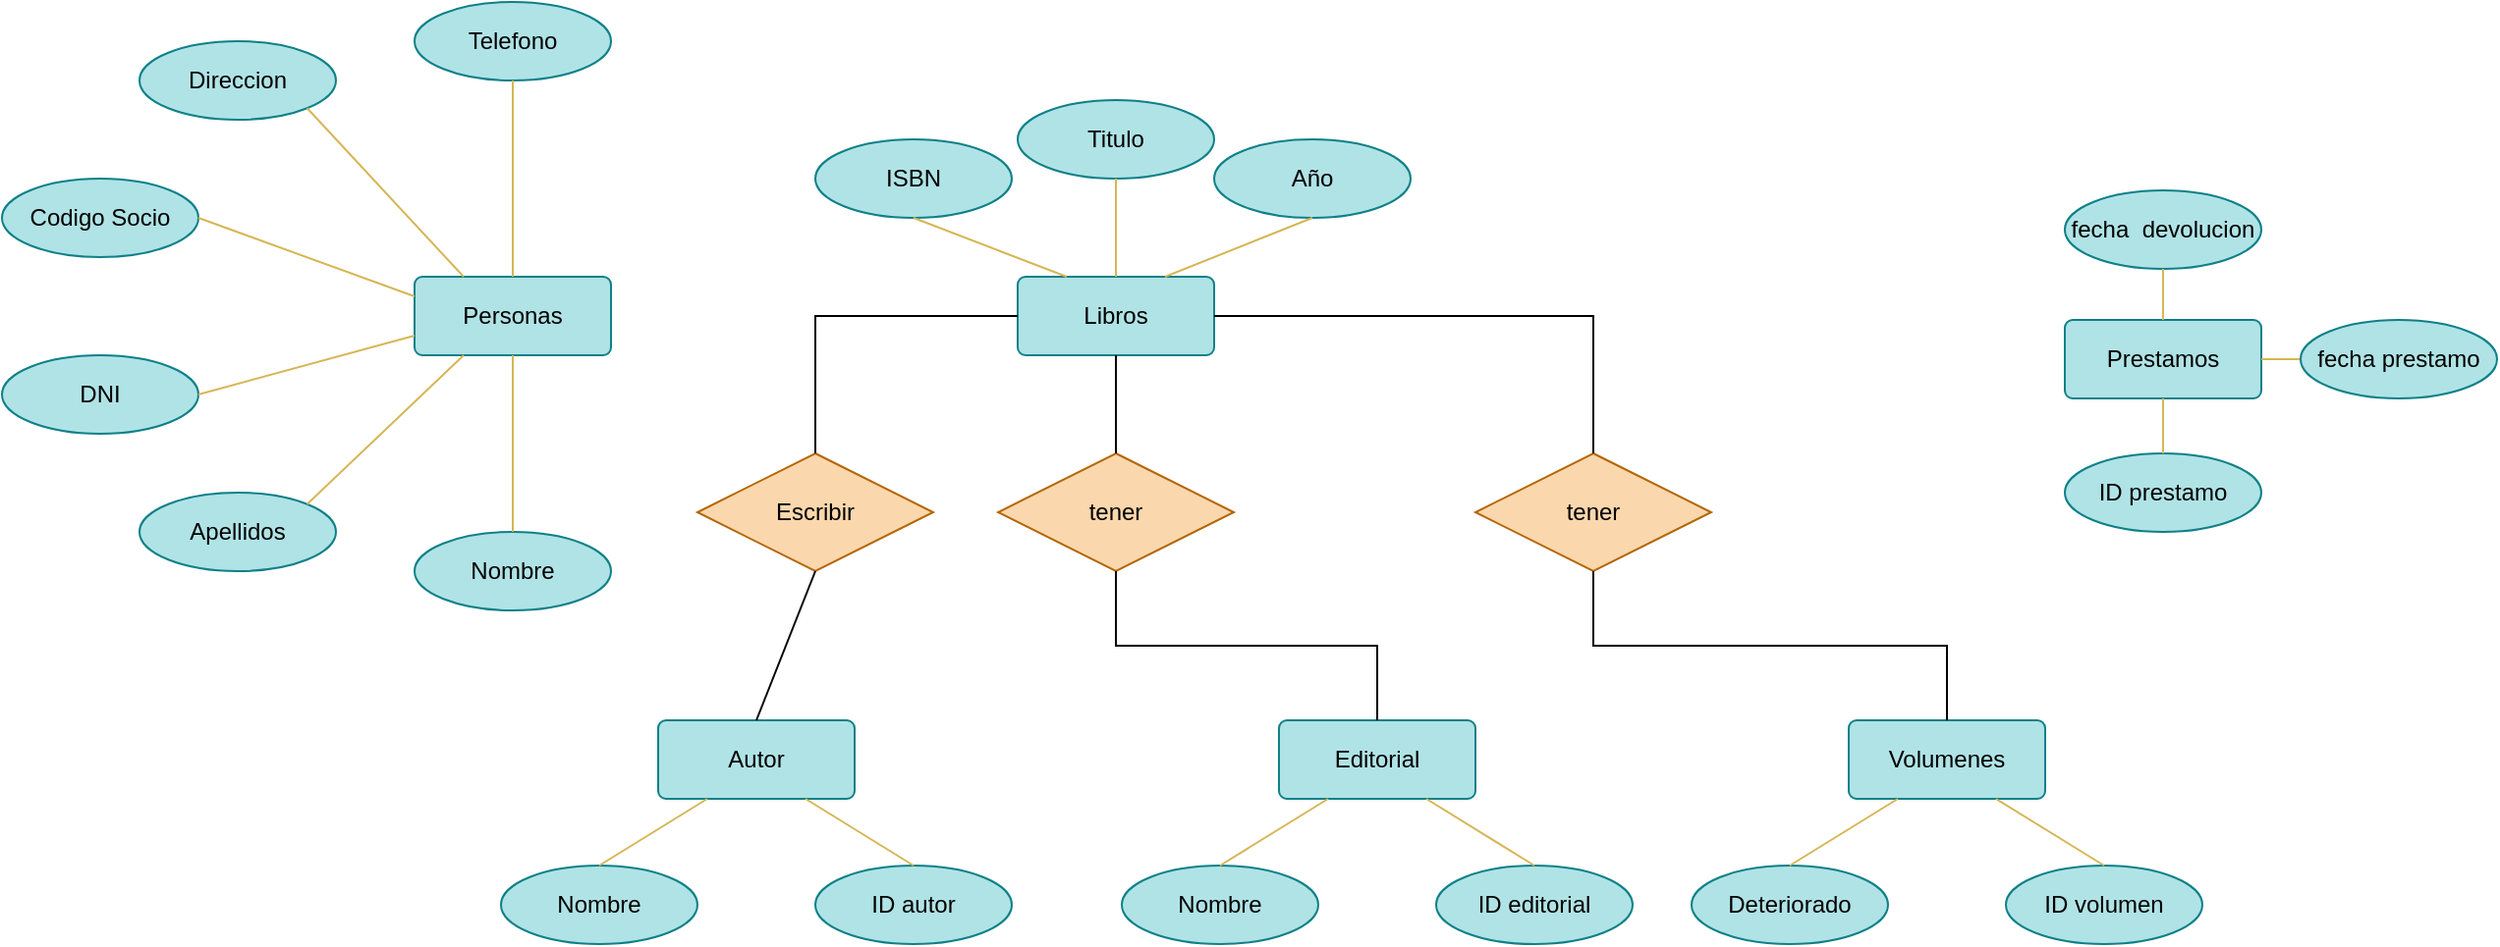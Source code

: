 <mxfile version="21.7.1" type="github">
  <diagram name="Página-1" id="_RUF-M6HG5x_qtiw6F-5">
    <mxGraphModel dx="1257" dy="737" grid="1" gridSize="10" guides="1" tooltips="1" connect="1" arrows="1" fold="1" page="1" pageScale="1" pageWidth="827" pageHeight="1169" math="0" shadow="0">
      <root>
        <mxCell id="0" />
        <mxCell id="1" parent="0" />
        <mxCell id="2q3YrmP-40-0muAZAwQs-14" value="Personas" style="rounded=1;arcSize=10;whiteSpace=wrap;html=1;align=center;fillColor=#b0e3e6;strokeColor=#0e8088;" vertex="1" parent="1">
          <mxGeometry x="240" y="160" width="100" height="40" as="geometry" />
        </mxCell>
        <mxCell id="2q3YrmP-40-0muAZAwQs-15" value="Codigo Socio" style="ellipse;whiteSpace=wrap;html=1;align=center;fillColor=#b0e3e6;strokeColor=#0e8088;" vertex="1" parent="1">
          <mxGeometry x="30" y="110" width="100" height="40" as="geometry" />
        </mxCell>
        <mxCell id="2q3YrmP-40-0muAZAwQs-17" value="" style="endArrow=none;html=1;rounded=0;exitX=1;exitY=0.5;exitDx=0;exitDy=0;entryX=0;entryY=0.25;entryDx=0;entryDy=0;fillColor=#fff2cc;strokeColor=#d6b656;gradientColor=#ffd966;" edge="1" parent="1" source="2q3YrmP-40-0muAZAwQs-15" target="2q3YrmP-40-0muAZAwQs-14">
          <mxGeometry relative="1" as="geometry">
            <mxPoint x="480" y="330" as="sourcePoint" />
            <mxPoint x="380" y="280" as="targetPoint" />
          </mxGeometry>
        </mxCell>
        <mxCell id="2q3YrmP-40-0muAZAwQs-18" value="DNI" style="ellipse;whiteSpace=wrap;html=1;align=center;fillColor=#b0e3e6;strokeColor=#0e8088;" vertex="1" parent="1">
          <mxGeometry x="30" y="200" width="100" height="40" as="geometry" />
        </mxCell>
        <mxCell id="2q3YrmP-40-0muAZAwQs-19" value="" style="endArrow=none;html=1;rounded=0;entryX=1;entryY=0.5;entryDx=0;entryDy=0;exitX=0;exitY=0.75;exitDx=0;exitDy=0;fillColor=#fff2cc;strokeColor=#d6b656;gradientColor=#ffd966;" edge="1" parent="1" source="2q3YrmP-40-0muAZAwQs-14" target="2q3YrmP-40-0muAZAwQs-18">
          <mxGeometry relative="1" as="geometry">
            <mxPoint x="430" y="310" as="sourcePoint" />
            <mxPoint x="490" y="470" as="targetPoint" />
          </mxGeometry>
        </mxCell>
        <mxCell id="2q3YrmP-40-0muAZAwQs-20" value="Direccion" style="ellipse;whiteSpace=wrap;html=1;align=center;fillColor=#b0e3e6;strokeColor=#0e8088;" vertex="1" parent="1">
          <mxGeometry x="100" y="40" width="100" height="40" as="geometry" />
        </mxCell>
        <mxCell id="2q3YrmP-40-0muAZAwQs-21" value="Telefono" style="ellipse;whiteSpace=wrap;html=1;align=center;fillColor=#b0e3e6;strokeColor=#0e8088;" vertex="1" parent="1">
          <mxGeometry x="240" y="20" width="100" height="40" as="geometry" />
        </mxCell>
        <mxCell id="2q3YrmP-40-0muAZAwQs-22" value="Nombre" style="ellipse;whiteSpace=wrap;html=1;align=center;fillColor=#b0e3e6;strokeColor=#0e8088;" vertex="1" parent="1">
          <mxGeometry x="240" y="290" width="100" height="40" as="geometry" />
        </mxCell>
        <mxCell id="2q3YrmP-40-0muAZAwQs-23" value="Apellidos" style="ellipse;whiteSpace=wrap;html=1;align=center;fillColor=#b0e3e6;strokeColor=#0e8088;" vertex="1" parent="1">
          <mxGeometry x="100" y="270" width="100" height="40" as="geometry" />
        </mxCell>
        <mxCell id="2q3YrmP-40-0muAZAwQs-24" value="" style="endArrow=none;html=1;rounded=0;exitX=0.25;exitY=1;exitDx=0;exitDy=0;entryX=1;entryY=0;entryDx=0;entryDy=0;fillColor=#fff2cc;strokeColor=#d6b656;gradientColor=#ffd966;" edge="1" parent="1" source="2q3YrmP-40-0muAZAwQs-14" target="2q3YrmP-40-0muAZAwQs-23">
          <mxGeometry relative="1" as="geometry">
            <mxPoint x="330" y="370" as="sourcePoint" />
            <mxPoint x="490" y="370" as="targetPoint" />
          </mxGeometry>
        </mxCell>
        <mxCell id="2q3YrmP-40-0muAZAwQs-25" value="" style="endArrow=none;html=1;rounded=0;exitX=0.5;exitY=1;exitDx=0;exitDy=0;entryX=0.5;entryY=0;entryDx=0;entryDy=0;fillColor=#fff2cc;strokeColor=#d6b656;gradientColor=#ffd966;" edge="1" parent="1" source="2q3YrmP-40-0muAZAwQs-14" target="2q3YrmP-40-0muAZAwQs-22">
          <mxGeometry relative="1" as="geometry">
            <mxPoint x="330" y="370" as="sourcePoint" />
            <mxPoint x="490" y="370" as="targetPoint" />
          </mxGeometry>
        </mxCell>
        <mxCell id="2q3YrmP-40-0muAZAwQs-26" value="" style="endArrow=none;html=1;rounded=0;exitX=0.5;exitY=0;exitDx=0;exitDy=0;entryX=0.5;entryY=1;entryDx=0;entryDy=0;fillColor=#fff2cc;strokeColor=#d6b656;gradientColor=#ffd966;" edge="1" parent="1" source="2q3YrmP-40-0muAZAwQs-14" target="2q3YrmP-40-0muAZAwQs-21">
          <mxGeometry relative="1" as="geometry">
            <mxPoint x="330" y="370" as="sourcePoint" />
            <mxPoint x="490" y="370" as="targetPoint" />
          </mxGeometry>
        </mxCell>
        <mxCell id="2q3YrmP-40-0muAZAwQs-27" value="" style="endArrow=none;html=1;rounded=0;entryX=0.25;entryY=0;entryDx=0;entryDy=0;fillColor=#fff2cc;strokeColor=#d6b656;gradientColor=#ffd966;exitX=1;exitY=1;exitDx=0;exitDy=0;" edge="1" parent="1" source="2q3YrmP-40-0muAZAwQs-20" target="2q3YrmP-40-0muAZAwQs-14">
          <mxGeometry relative="1" as="geometry">
            <mxPoint x="330" y="270" as="sourcePoint" />
            <mxPoint x="490" y="270" as="targetPoint" />
          </mxGeometry>
        </mxCell>
        <mxCell id="2q3YrmP-40-0muAZAwQs-28" value="Libros" style="rounded=1;arcSize=10;whiteSpace=wrap;html=1;align=center;fillColor=#b0e3e6;strokeColor=#0e8088;" vertex="1" parent="1">
          <mxGeometry x="547" y="160" width="100" height="40" as="geometry" />
        </mxCell>
        <mxCell id="2q3YrmP-40-0muAZAwQs-29" value="Titulo" style="ellipse;whiteSpace=wrap;html=1;align=center;fillColor=#b0e3e6;strokeColor=#0e8088;" vertex="1" parent="1">
          <mxGeometry x="547" y="70" width="100" height="40" as="geometry" />
        </mxCell>
        <mxCell id="2q3YrmP-40-0muAZAwQs-31" value="ISBN" style="ellipse;whiteSpace=wrap;html=1;align=center;fillColor=#b0e3e6;strokeColor=#0e8088;" vertex="1" parent="1">
          <mxGeometry x="444" y="90" width="100" height="40" as="geometry" />
        </mxCell>
        <mxCell id="2q3YrmP-40-0muAZAwQs-32" value="Año" style="ellipse;whiteSpace=wrap;html=1;align=center;fillColor=#b0e3e6;strokeColor=#0e8088;" vertex="1" parent="1">
          <mxGeometry x="647" y="90" width="100" height="40" as="geometry" />
        </mxCell>
        <mxCell id="2q3YrmP-40-0muAZAwQs-35" value="" style="endArrow=none;html=1;rounded=0;exitX=0.5;exitY=1;exitDx=0;exitDy=0;entryX=0.5;entryY=0;entryDx=0;entryDy=0;fillColor=#fff2cc;strokeColor=#d6b656;gradientColor=#ffd966;" edge="1" parent="1" source="2q3YrmP-40-0muAZAwQs-29" target="2q3YrmP-40-0muAZAwQs-28">
          <mxGeometry relative="1" as="geometry">
            <mxPoint x="517" y="180" as="sourcePoint" />
            <mxPoint x="677" y="180" as="targetPoint" />
          </mxGeometry>
        </mxCell>
        <mxCell id="2q3YrmP-40-0muAZAwQs-36" value="" style="endArrow=none;html=1;rounded=0;exitX=0.5;exitY=1;exitDx=0;exitDy=0;entryX=0.75;entryY=0;entryDx=0;entryDy=0;fillColor=#fff2cc;strokeColor=#d6b656;gradientColor=#ffd966;" edge="1" parent="1" source="2q3YrmP-40-0muAZAwQs-32" target="2q3YrmP-40-0muAZAwQs-28">
          <mxGeometry relative="1" as="geometry">
            <mxPoint x="517" y="180" as="sourcePoint" />
            <mxPoint x="677" y="180" as="targetPoint" />
          </mxGeometry>
        </mxCell>
        <mxCell id="2q3YrmP-40-0muAZAwQs-39" value="" style="endArrow=none;html=1;rounded=0;entryX=0.5;entryY=1;entryDx=0;entryDy=0;exitX=0.25;exitY=0;exitDx=0;exitDy=0;fillColor=#fff2cc;strokeColor=#d6b656;gradientColor=#ffd966;" edge="1" parent="1" source="2q3YrmP-40-0muAZAwQs-28" target="2q3YrmP-40-0muAZAwQs-31">
          <mxGeometry relative="1" as="geometry">
            <mxPoint x="327" y="140" as="sourcePoint" />
            <mxPoint x="487" y="140" as="targetPoint" />
          </mxGeometry>
        </mxCell>
        <mxCell id="2q3YrmP-40-0muAZAwQs-40" value="Autor" style="rounded=1;arcSize=10;whiteSpace=wrap;html=1;align=center;fillColor=#b0e3e6;strokeColor=#0e8088;" vertex="1" parent="1">
          <mxGeometry x="364" y="386" width="100" height="40" as="geometry" />
        </mxCell>
        <mxCell id="2q3YrmP-40-0muAZAwQs-41" value="Nombre" style="ellipse;whiteSpace=wrap;html=1;align=center;fillColor=#b0e3e6;strokeColor=#0e8088;" vertex="1" parent="1">
          <mxGeometry x="284" y="460" width="100" height="40" as="geometry" />
        </mxCell>
        <mxCell id="2q3YrmP-40-0muAZAwQs-42" value="ID autor" style="ellipse;whiteSpace=wrap;html=1;align=center;fillColor=#b0e3e6;strokeColor=#0e8088;" vertex="1" parent="1">
          <mxGeometry x="444" y="460" width="100" height="40" as="geometry" />
        </mxCell>
        <mxCell id="2q3YrmP-40-0muAZAwQs-43" value="" style="endArrow=none;html=1;rounded=0;exitX=0.25;exitY=1;exitDx=0;exitDy=0;entryX=0.5;entryY=0;entryDx=0;entryDy=0;fillColor=#fff2cc;strokeColor=#d6b656;gradientColor=#ffd966;" edge="1" parent="1" source="2q3YrmP-40-0muAZAwQs-40" target="2q3YrmP-40-0muAZAwQs-41">
          <mxGeometry relative="1" as="geometry">
            <mxPoint x="274" y="546" as="sourcePoint" />
            <mxPoint x="434" y="546" as="targetPoint" />
          </mxGeometry>
        </mxCell>
        <mxCell id="2q3YrmP-40-0muAZAwQs-44" value="" style="endArrow=none;html=1;rounded=0;exitX=0.75;exitY=1;exitDx=0;exitDy=0;entryX=0.5;entryY=0;entryDx=0;entryDy=0;fillColor=#fff2cc;strokeColor=#d6b656;gradientColor=#ffd966;" edge="1" parent="1" source="2q3YrmP-40-0muAZAwQs-40" target="2q3YrmP-40-0muAZAwQs-42">
          <mxGeometry relative="1" as="geometry">
            <mxPoint x="399" y="436" as="sourcePoint" />
            <mxPoint x="384" y="506" as="targetPoint" />
          </mxGeometry>
        </mxCell>
        <mxCell id="2q3YrmP-40-0muAZAwQs-45" value="Editorial" style="rounded=1;arcSize=10;whiteSpace=wrap;html=1;align=center;fillColor=#b0e3e6;strokeColor=#0e8088;" vertex="1" parent="1">
          <mxGeometry x="680" y="386" width="100" height="40" as="geometry" />
        </mxCell>
        <mxCell id="2q3YrmP-40-0muAZAwQs-46" value="Nombre" style="ellipse;whiteSpace=wrap;html=1;align=center;fillColor=#b0e3e6;strokeColor=#0e8088;" vertex="1" parent="1">
          <mxGeometry x="600" y="460" width="100" height="40" as="geometry" />
        </mxCell>
        <mxCell id="2q3YrmP-40-0muAZAwQs-47" value="ID editorial" style="ellipse;whiteSpace=wrap;html=1;align=center;fillColor=#b0e3e6;strokeColor=#0e8088;" vertex="1" parent="1">
          <mxGeometry x="760" y="460" width="100" height="40" as="geometry" />
        </mxCell>
        <mxCell id="2q3YrmP-40-0muAZAwQs-48" value="" style="endArrow=none;html=1;rounded=0;exitX=0.25;exitY=1;exitDx=0;exitDy=0;entryX=0.5;entryY=0;entryDx=0;entryDy=0;fillColor=#fff2cc;strokeColor=#d6b656;gradientColor=#ffd966;" edge="1" parent="1" source="2q3YrmP-40-0muAZAwQs-45" target="2q3YrmP-40-0muAZAwQs-46">
          <mxGeometry relative="1" as="geometry">
            <mxPoint x="590" y="546" as="sourcePoint" />
            <mxPoint x="750" y="546" as="targetPoint" />
          </mxGeometry>
        </mxCell>
        <mxCell id="2q3YrmP-40-0muAZAwQs-49" value="" style="endArrow=none;html=1;rounded=0;exitX=0.75;exitY=1;exitDx=0;exitDy=0;entryX=0.5;entryY=0;entryDx=0;entryDy=0;fillColor=#fff2cc;strokeColor=#d6b656;gradientColor=#ffd966;" edge="1" parent="1" source="2q3YrmP-40-0muAZAwQs-45" target="2q3YrmP-40-0muAZAwQs-47">
          <mxGeometry relative="1" as="geometry">
            <mxPoint x="715" y="436" as="sourcePoint" />
            <mxPoint x="700" y="506" as="targetPoint" />
          </mxGeometry>
        </mxCell>
        <mxCell id="2q3YrmP-40-0muAZAwQs-51" value="Volumenes" style="rounded=1;arcSize=10;whiteSpace=wrap;html=1;align=center;fillColor=#b0e3e6;strokeColor=#0e8088;" vertex="1" parent="1">
          <mxGeometry x="970" y="386" width="100" height="40" as="geometry" />
        </mxCell>
        <mxCell id="2q3YrmP-40-0muAZAwQs-52" value="Deteriorado" style="ellipse;whiteSpace=wrap;html=1;align=center;fillColor=#b0e3e6;strokeColor=#0e8088;" vertex="1" parent="1">
          <mxGeometry x="890" y="460" width="100" height="40" as="geometry" />
        </mxCell>
        <mxCell id="2q3YrmP-40-0muAZAwQs-53" value="ID volumen" style="ellipse;whiteSpace=wrap;html=1;align=center;fillColor=#b0e3e6;strokeColor=#0e8088;" vertex="1" parent="1">
          <mxGeometry x="1050" y="460" width="100" height="40" as="geometry" />
        </mxCell>
        <mxCell id="2q3YrmP-40-0muAZAwQs-54" value="" style="endArrow=none;html=1;rounded=0;exitX=0.25;exitY=1;exitDx=0;exitDy=0;entryX=0.5;entryY=0;entryDx=0;entryDy=0;fillColor=#fff2cc;strokeColor=#d6b656;gradientColor=#ffd966;" edge="1" parent="1" source="2q3YrmP-40-0muAZAwQs-51" target="2q3YrmP-40-0muAZAwQs-52">
          <mxGeometry relative="1" as="geometry">
            <mxPoint x="880" y="546" as="sourcePoint" />
            <mxPoint x="1040" y="546" as="targetPoint" />
          </mxGeometry>
        </mxCell>
        <mxCell id="2q3YrmP-40-0muAZAwQs-55" value="" style="endArrow=none;html=1;rounded=0;exitX=0.75;exitY=1;exitDx=0;exitDy=0;entryX=0.5;entryY=0;entryDx=0;entryDy=0;fillColor=#fff2cc;strokeColor=#d6b656;gradientColor=#ffd966;" edge="1" parent="1" source="2q3YrmP-40-0muAZAwQs-51" target="2q3YrmP-40-0muAZAwQs-53">
          <mxGeometry relative="1" as="geometry">
            <mxPoint x="1005" y="436" as="sourcePoint" />
            <mxPoint x="990" y="506" as="targetPoint" />
          </mxGeometry>
        </mxCell>
        <mxCell id="2q3YrmP-40-0muAZAwQs-56" value="Prestamos" style="rounded=1;arcSize=10;whiteSpace=wrap;html=1;align=center;fillColor=#b0e3e6;strokeColor=#0e8088;" vertex="1" parent="1">
          <mxGeometry x="1080" y="182" width="100" height="40" as="geometry" />
        </mxCell>
        <mxCell id="2q3YrmP-40-0muAZAwQs-57" value="ID prestamo" style="ellipse;whiteSpace=wrap;html=1;align=center;fillColor=#b0e3e6;strokeColor=#0e8088;" vertex="1" parent="1">
          <mxGeometry x="1080" y="250" width="100" height="40" as="geometry" />
        </mxCell>
        <mxCell id="2q3YrmP-40-0muAZAwQs-59" value="" style="endArrow=none;html=1;rounded=0;exitX=0.5;exitY=1;exitDx=0;exitDy=0;fillColor=#fff2cc;strokeColor=#d6b656;gradientColor=#ffd966;entryX=0.5;entryY=0;entryDx=0;entryDy=0;" edge="1" parent="1" source="2q3YrmP-40-0muAZAwQs-56" target="2q3YrmP-40-0muAZAwQs-57">
          <mxGeometry relative="1" as="geometry">
            <mxPoint x="990" y="342" as="sourcePoint" />
            <mxPoint x="1130" y="246" as="targetPoint" />
          </mxGeometry>
        </mxCell>
        <mxCell id="2q3YrmP-40-0muAZAwQs-60" value="" style="endArrow=none;html=1;rounded=0;exitX=1;exitY=0.5;exitDx=0;exitDy=0;entryX=0;entryY=0.5;entryDx=0;entryDy=0;fillColor=#fff2cc;strokeColor=#d6b656;gradientColor=#ffd966;" edge="1" parent="1" source="2q3YrmP-40-0muAZAwQs-56" target="2q3YrmP-40-0muAZAwQs-62">
          <mxGeometry relative="1" as="geometry">
            <mxPoint x="1115" y="232" as="sourcePoint" />
            <mxPoint x="1210" y="256" as="targetPoint" />
          </mxGeometry>
        </mxCell>
        <mxCell id="2q3YrmP-40-0muAZAwQs-61" value="fecha&amp;nbsp; devolucion" style="ellipse;whiteSpace=wrap;html=1;align=center;fillColor=#b0e3e6;strokeColor=#0e8088;" vertex="1" parent="1">
          <mxGeometry x="1080" y="116" width="100" height="40" as="geometry" />
        </mxCell>
        <mxCell id="2q3YrmP-40-0muAZAwQs-62" value="fecha prestamo" style="ellipse;whiteSpace=wrap;html=1;align=center;fillColor=#b0e3e6;strokeColor=#0e8088;" vertex="1" parent="1">
          <mxGeometry x="1200" y="182" width="100" height="40" as="geometry" />
        </mxCell>
        <mxCell id="2q3YrmP-40-0muAZAwQs-63" value="" style="endArrow=none;html=1;rounded=0;exitX=0.5;exitY=1;exitDx=0;exitDy=0;entryX=0.5;entryY=0;entryDx=0;entryDy=0;fillColor=#fff2cc;strokeColor=#d6b656;gradientColor=#ffd966;" edge="1" parent="1" source="2q3YrmP-40-0muAZAwQs-61" target="2q3YrmP-40-0muAZAwQs-56">
          <mxGeometry relative="1" as="geometry">
            <mxPoint x="1115" y="232" as="sourcePoint" />
            <mxPoint x="1140" y="260" as="targetPoint" />
          </mxGeometry>
        </mxCell>
        <mxCell id="2q3YrmP-40-0muAZAwQs-64" value="tener" style="shape=rhombus;perimeter=rhombusPerimeter;whiteSpace=wrap;html=1;align=center;fillColor=#fad7ac;strokeColor=#b46504;" vertex="1" parent="1">
          <mxGeometry x="537" y="250" width="120" height="60" as="geometry" />
        </mxCell>
        <mxCell id="2q3YrmP-40-0muAZAwQs-65" value="" style="endArrow=none;html=1;rounded=0;exitX=0.5;exitY=1;exitDx=0;exitDy=0;entryX=0.5;entryY=0;entryDx=0;entryDy=0;" edge="1" parent="1" source="2q3YrmP-40-0muAZAwQs-28" target="2q3YrmP-40-0muAZAwQs-64">
          <mxGeometry relative="1" as="geometry">
            <mxPoint x="520" y="260" as="sourcePoint" />
            <mxPoint x="680" y="260" as="targetPoint" />
          </mxGeometry>
        </mxCell>
        <mxCell id="2q3YrmP-40-0muAZAwQs-66" value="" style="endArrow=none;html=1;rounded=0;exitX=0.5;exitY=1;exitDx=0;exitDy=0;entryX=0.5;entryY=0;entryDx=0;entryDy=0;edgeStyle=orthogonalEdgeStyle;" edge="1" parent="1" source="2q3YrmP-40-0muAZAwQs-64" target="2q3YrmP-40-0muAZAwQs-45">
          <mxGeometry relative="1" as="geometry">
            <mxPoint x="607" y="210" as="sourcePoint" />
            <mxPoint x="710" y="270" as="targetPoint" />
          </mxGeometry>
        </mxCell>
        <mxCell id="2q3YrmP-40-0muAZAwQs-67" value="Escribir" style="shape=rhombus;perimeter=rhombusPerimeter;whiteSpace=wrap;html=1;align=center;fillColor=#fad7ac;strokeColor=#b46504;" vertex="1" parent="1">
          <mxGeometry x="384" y="250" width="120" height="60" as="geometry" />
        </mxCell>
        <mxCell id="2q3YrmP-40-0muAZAwQs-68" value="" style="endArrow=none;html=1;rounded=0;exitX=0;exitY=0.5;exitDx=0;exitDy=0;entryX=0.5;entryY=0;entryDx=0;entryDy=0;edgeStyle=orthogonalEdgeStyle;" edge="1" parent="1" source="2q3YrmP-40-0muAZAwQs-28" target="2q3YrmP-40-0muAZAwQs-67">
          <mxGeometry relative="1" as="geometry">
            <mxPoint x="470" y="350" as="sourcePoint" />
            <mxPoint x="630" y="350" as="targetPoint" />
          </mxGeometry>
        </mxCell>
        <mxCell id="2q3YrmP-40-0muAZAwQs-69" value="" style="endArrow=none;html=1;rounded=0;exitX=0.5;exitY=1;exitDx=0;exitDy=0;entryX=0.5;entryY=0;entryDx=0;entryDy=0;" edge="1" parent="1" source="2q3YrmP-40-0muAZAwQs-67" target="2q3YrmP-40-0muAZAwQs-40">
          <mxGeometry relative="1" as="geometry">
            <mxPoint x="470" y="350" as="sourcePoint" />
            <mxPoint x="630" y="350" as="targetPoint" />
          </mxGeometry>
        </mxCell>
        <mxCell id="2q3YrmP-40-0muAZAwQs-71" value="tener" style="shape=rhombus;perimeter=rhombusPerimeter;whiteSpace=wrap;html=1;align=center;fillColor=#fad7ac;strokeColor=#b46504;" vertex="1" parent="1">
          <mxGeometry x="780" y="250" width="120" height="60" as="geometry" />
        </mxCell>
        <mxCell id="2q3YrmP-40-0muAZAwQs-72" value="" style="endArrow=none;html=1;rounded=0;entryX=0.5;entryY=0;entryDx=0;entryDy=0;exitX=0.5;exitY=1;exitDx=0;exitDy=0;edgeStyle=orthogonalEdgeStyle;" edge="1" parent="1" source="2q3YrmP-40-0muAZAwQs-71" target="2q3YrmP-40-0muAZAwQs-51">
          <mxGeometry relative="1" as="geometry">
            <mxPoint x="470" y="350" as="sourcePoint" />
            <mxPoint x="630" y="350" as="targetPoint" />
          </mxGeometry>
        </mxCell>
        <mxCell id="2q3YrmP-40-0muAZAwQs-73" value="" style="endArrow=none;html=1;rounded=0;exitX=1;exitY=0.5;exitDx=0;exitDy=0;entryX=0.5;entryY=0;entryDx=0;entryDy=0;edgeStyle=orthogonalEdgeStyle;" edge="1" parent="1" source="2q3YrmP-40-0muAZAwQs-28" target="2q3YrmP-40-0muAZAwQs-71">
          <mxGeometry relative="1" as="geometry">
            <mxPoint x="470" y="350" as="sourcePoint" />
            <mxPoint x="630" y="350" as="targetPoint" />
          </mxGeometry>
        </mxCell>
      </root>
    </mxGraphModel>
  </diagram>
</mxfile>
